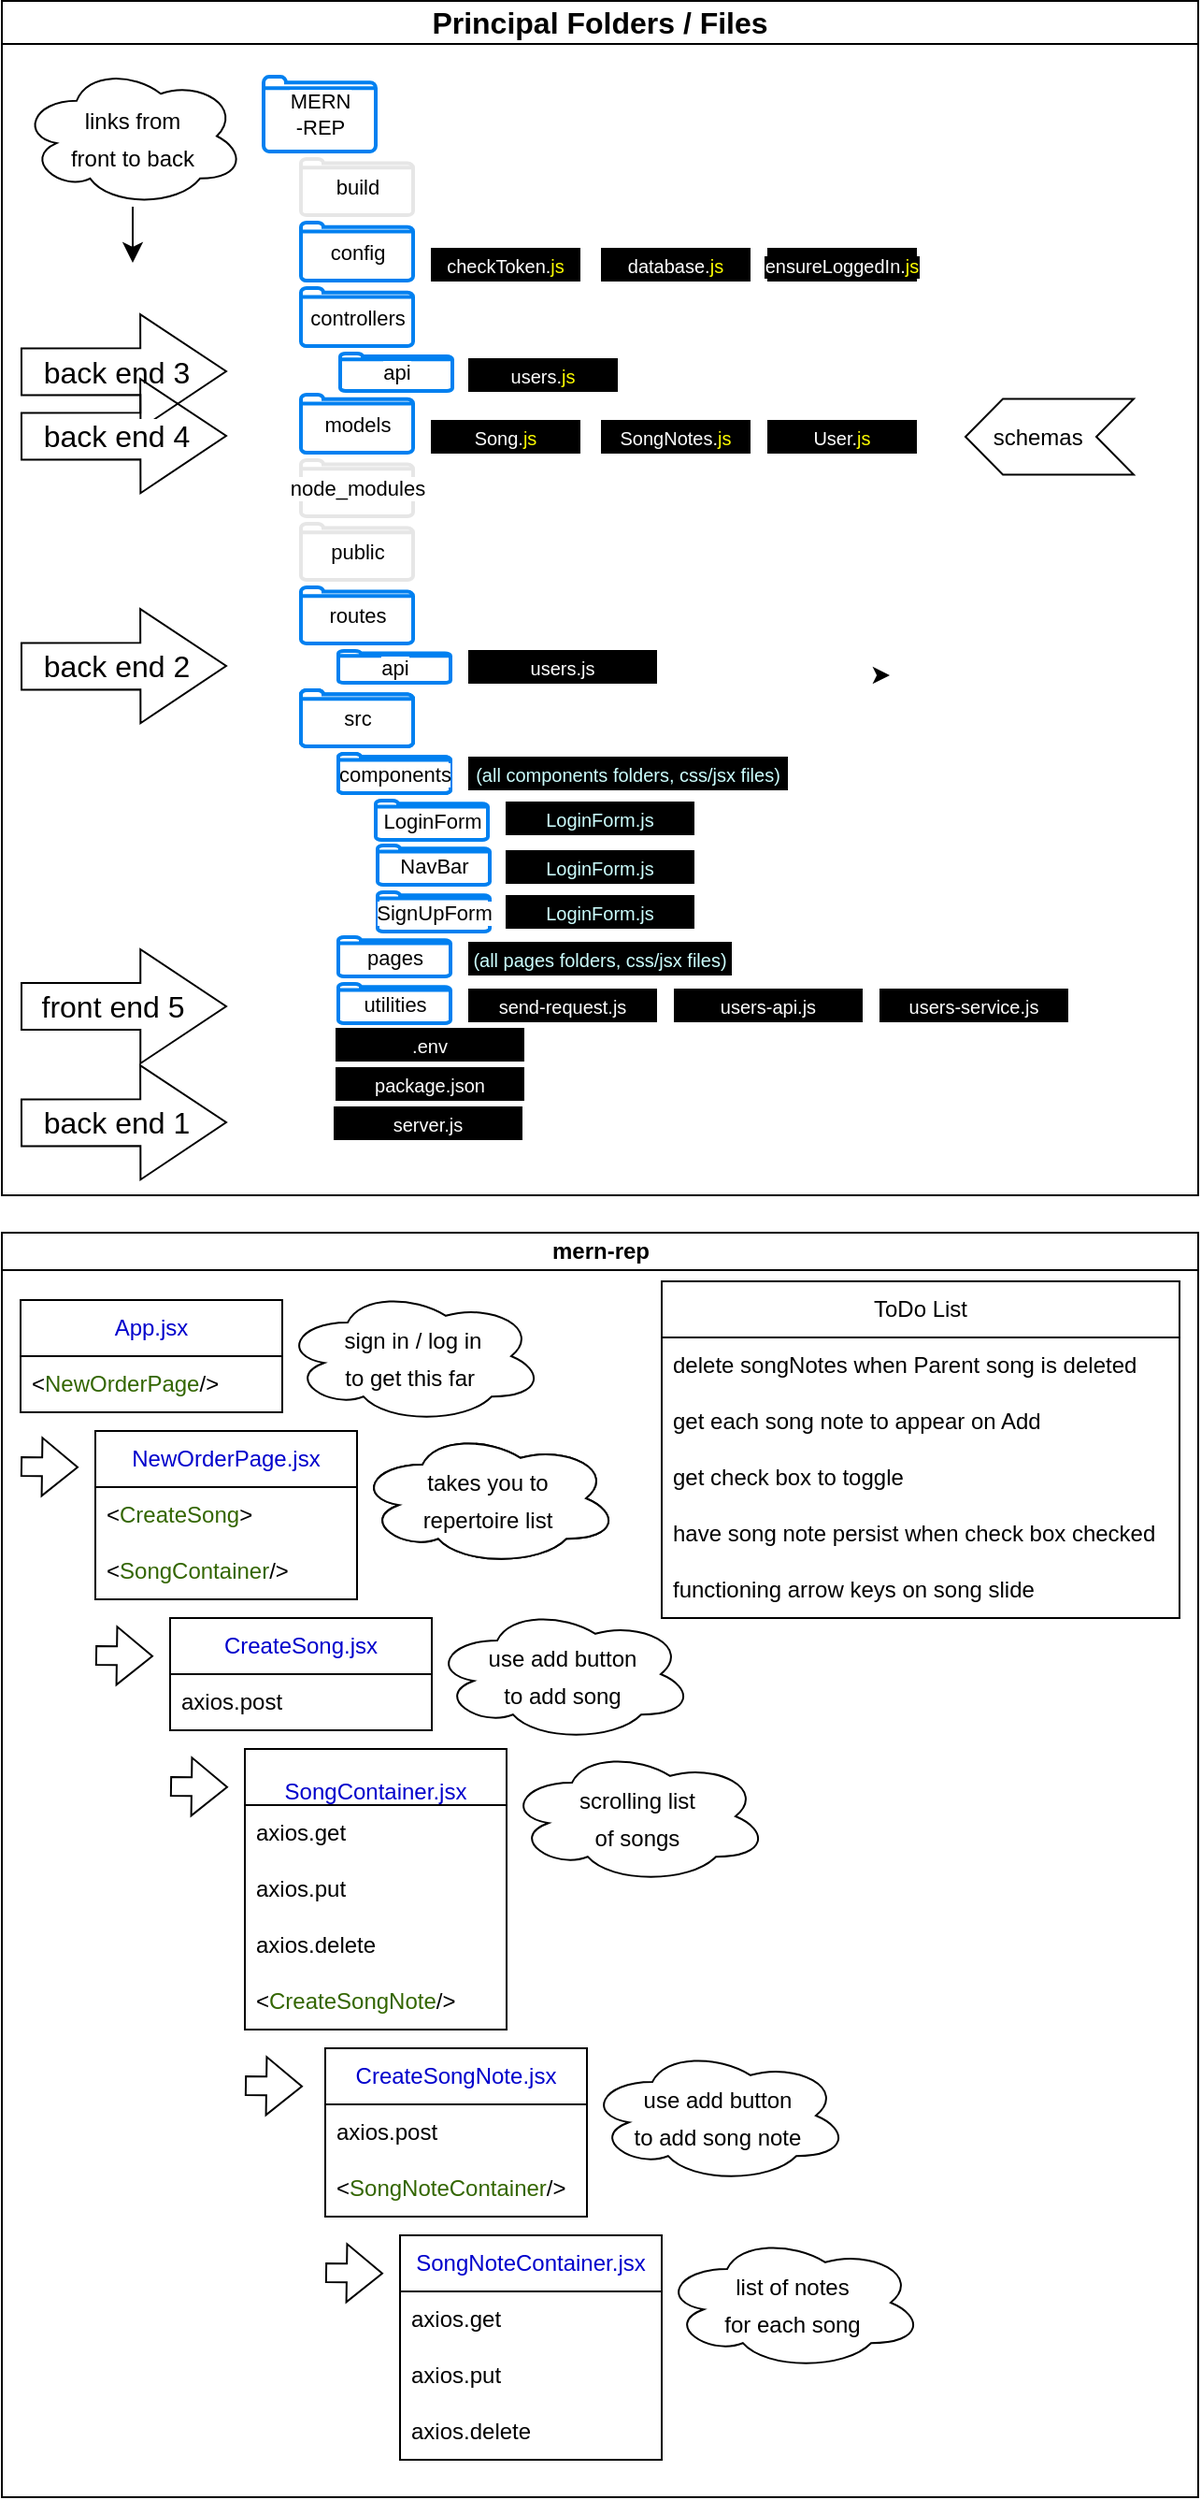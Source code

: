 <mxfile version="21.7.2" type="github">
  <diagram id="prtHgNgQTEPvFCAcTncT" name="Page-1">
    <mxGraphModel dx="1729" dy="1031" grid="1" gridSize="10" guides="1" tooltips="1" connect="1" arrows="1" fold="1" page="1" pageScale="1" pageWidth="827" pageHeight="1169" math="0" shadow="0">
      <root>
        <mxCell id="0" />
        <mxCell id="1" parent="0" />
        <mxCell id="ZUA0W-4StkhMuRzMiBck-1" value="config&lt;br style=&quot;font-size: 11px;&quot;&gt;" style="html=1;verticalLabelPosition=middle;align=center;labelBackgroundColor=#ffffff;verticalAlign=middle;strokeWidth=2;strokeColor=#0080F0;shadow=0;dashed=0;shape=mxgraph.ios7.icons.folder;labelPosition=center;fontSize=11;" parent="1" vertex="1">
          <mxGeometry x="-640" y="130" width="60" height="31" as="geometry" />
        </mxCell>
        <mxCell id="ZUA0W-4StkhMuRzMiBck-7" value="build" style="html=1;verticalLabelPosition=middle;align=center;labelBackgroundColor=#ffffff;verticalAlign=middle;strokeWidth=2;strokeColor=#E6E6E6;shadow=0;dashed=0;shape=mxgraph.ios7.icons.folder;labelPosition=center;labelBorderColor=none;fontSize=11;" parent="1" vertex="1">
          <mxGeometry x="-640" y="96" width="60" height="30" as="geometry" />
        </mxCell>
        <mxCell id="ZUA0W-4StkhMuRzMiBck-10" value="public" style="html=1;verticalLabelPosition=middle;align=center;labelBackgroundColor=#ffffff;verticalAlign=middle;strokeWidth=2;strokeColor=#E6E6E6;shadow=0;dashed=0;shape=mxgraph.ios7.icons.folder;labelPosition=center;fontSize=11;" parent="1" vertex="1">
          <mxGeometry x="-640" y="291" width="60" height="30" as="geometry" />
        </mxCell>
        <mxCell id="ZUA0W-4StkhMuRzMiBck-11" value="models" style="html=1;verticalLabelPosition=middle;align=center;labelBackgroundColor=#ffffff;verticalAlign=middle;strokeWidth=2;strokeColor=#0080F0;shadow=0;dashed=0;shape=mxgraph.ios7.icons.folder;labelPosition=center;fontSize=11;" parent="1" vertex="1">
          <mxGeometry x="-640" y="222" width="60" height="31" as="geometry" />
        </mxCell>
        <mxCell id="ZUA0W-4StkhMuRzMiBck-13" value="MERN&lt;br&gt;-REP" style="html=1;verticalLabelPosition=middle;align=center;labelBackgroundColor=#ffffff;verticalAlign=middle;strokeWidth=2;strokeColor=#0080F0;shadow=0;dashed=0;shape=mxgraph.ios7.icons.folder;labelPosition=center;fontSize=11;" parent="1" vertex="1">
          <mxGeometry x="-660" y="52" width="60" height="40" as="geometry" />
        </mxCell>
        <mxCell id="ZUA0W-4StkhMuRzMiBck-6" value="node_modules" style="html=1;verticalLabelPosition=middle;align=center;labelBackgroundColor=#ffffff;verticalAlign=middle;strokeWidth=2;strokeColor=#E6E6E6;shadow=0;dashed=0;shape=mxgraph.ios7.icons.folder;labelPosition=center;fontSize=11;" parent="1" vertex="1">
          <mxGeometry x="-640" y="257" width="60" height="30" as="geometry" />
        </mxCell>
        <mxCell id="ZUA0W-4StkhMuRzMiBck-8" value="routes" style="html=1;verticalLabelPosition=middle;align=center;labelBackgroundColor=#ffffff;verticalAlign=middle;strokeWidth=2;strokeColor=#0080F0;shadow=0;dashed=0;shape=mxgraph.ios7.icons.folder;labelPosition=center;fontSize=11;" parent="1" vertex="1">
          <mxGeometry x="-640" y="325" width="60" height="30" as="geometry" />
        </mxCell>
        <mxCell id="ZUA0W-4StkhMuRzMiBck-16" value="src" style="html=1;verticalLabelPosition=middle;align=center;labelBackgroundColor=#ffffff;verticalAlign=middle;strokeWidth=2;strokeColor=#0080F0;shadow=0;dashed=0;shape=mxgraph.ios7.icons.folder;labelPosition=center;fontSize=11;" parent="1" vertex="1">
          <mxGeometry x="-640" y="380" width="60" height="30" as="geometry" />
        </mxCell>
        <mxCell id="ZUA0W-4StkhMuRzMiBck-17" value="controllers" style="html=1;verticalLabelPosition=middle;align=center;labelBackgroundColor=#ffffff;verticalAlign=middle;strokeWidth=2;strokeColor=#0080F0;shadow=0;dashed=0;shape=mxgraph.ios7.icons.folder;labelPosition=center;fontSize=11;" parent="1" vertex="1">
          <mxGeometry x="-640" y="165" width="60" height="31" as="geometry" />
        </mxCell>
        <mxCell id="ZUA0W-4StkhMuRzMiBck-18" value="api" style="html=1;verticalLabelPosition=middle;align=center;labelBackgroundColor=#ffffff;verticalAlign=middle;strokeWidth=2;strokeColor=#0080F0;shadow=0;dashed=0;shape=mxgraph.ios7.icons.folder;labelPosition=center;fontSize=11;" parent="1" vertex="1">
          <mxGeometry x="-619" y="200" width="60" height="20" as="geometry" />
        </mxCell>
        <mxCell id="ZUA0W-4StkhMuRzMiBck-19" value="api" style="html=1;verticalLabelPosition=middle;align=center;labelBackgroundColor=#ffffff;verticalAlign=middle;strokeWidth=2;strokeColor=#0080F0;shadow=0;dashed=0;shape=mxgraph.ios7.icons.folder;labelPosition=center;fontSize=11;" parent="1" vertex="1">
          <mxGeometry x="-620" y="359" width="60" height="17" as="geometry" />
        </mxCell>
        <mxCell id="ZUA0W-4StkhMuRzMiBck-20" value="src" style="html=1;verticalLabelPosition=middle;align=center;labelBackgroundColor=#ffffff;verticalAlign=middle;strokeWidth=2;strokeColor=#0080F0;shadow=0;dashed=0;shape=mxgraph.ios7.icons.folder;labelPosition=center;fontSize=11;" parent="1" vertex="1">
          <mxGeometry x="-640" y="380" width="60" height="30" as="geometry" />
        </mxCell>
        <mxCell id="ZUA0W-4StkhMuRzMiBck-21" value="components" style="html=1;verticalLabelPosition=middle;align=center;labelBackgroundColor=#ffffff;verticalAlign=middle;strokeWidth=2;strokeColor=#0080F0;shadow=0;dashed=0;shape=mxgraph.ios7.icons.folder;labelPosition=center;fontSize=11;" parent="1" vertex="1">
          <mxGeometry x="-620" y="414" width="60" height="21" as="geometry" />
        </mxCell>
        <mxCell id="ZUA0W-4StkhMuRzMiBck-30" value="checkToken.&lt;font color=&quot;#ffff00&quot;&gt;js&lt;/font&gt;" style="rounded=0;whiteSpace=wrap;html=1;fontSize=10;fontColor=#FFFFFF;labelBackgroundColor=#000000;fillColor=#000000;" parent="1" vertex="1">
          <mxGeometry x="-570" y="144" width="79" height="17" as="geometry" />
        </mxCell>
        <mxCell id="ZUA0W-4StkhMuRzMiBck-33" value="checkToken.&lt;font color=&quot;#ffff00&quot;&gt;js&lt;/font&gt;" style="rounded=0;whiteSpace=wrap;html=1;fontSize=10;fontColor=#FFFFFF;labelBackgroundColor=#000000;fillColor=#000000;" parent="1" vertex="1">
          <mxGeometry x="-570" y="144" width="79" height="17" as="geometry" />
        </mxCell>
        <mxCell id="ZUA0W-4StkhMuRzMiBck-34" value="Song.&lt;font color=&quot;#ffff00&quot;&gt;js&lt;/font&gt;" style="rounded=0;whiteSpace=wrap;html=1;fontSize=10;fontColor=#FFFFFF;labelBackgroundColor=#000000;fillColor=#000000;" parent="1" vertex="1">
          <mxGeometry x="-570" y="236" width="79" height="17" as="geometry" />
        </mxCell>
        <mxCell id="ZUA0W-4StkhMuRzMiBck-35" value="ensureLoggedIn.&lt;font color=&quot;#ffff00&quot;&gt;js&lt;/font&gt;" style="rounded=0;whiteSpace=wrap;html=1;fontSize=10;fontColor=#FFFFFF;labelBackgroundColor=#000000;fillColor=#000000;" parent="1" vertex="1">
          <mxGeometry x="-390" y="144" width="79" height="17" as="geometry" />
        </mxCell>
        <mxCell id="ZUA0W-4StkhMuRzMiBck-36" value="database.&lt;font color=&quot;#ffff00&quot;&gt;js&lt;/font&gt;" style="rounded=0;whiteSpace=wrap;html=1;fontSize=10;fontColor=#FFFFFF;labelBackgroundColor=#000000;fillColor=#000000;" parent="1" vertex="1">
          <mxGeometry x="-479" y="144" width="79" height="17" as="geometry" />
        </mxCell>
        <mxCell id="ZUA0W-4StkhMuRzMiBck-38" value="SongNotes.&lt;font color=&quot;#ffff00&quot;&gt;js&lt;/font&gt;" style="rounded=0;whiteSpace=wrap;html=1;fontSize=10;fontColor=#FFFFFF;labelBackgroundColor=#000000;fillColor=#000000;" parent="1" vertex="1">
          <mxGeometry x="-479" y="236" width="79" height="17" as="geometry" />
        </mxCell>
        <mxCell id="ZUA0W-4StkhMuRzMiBck-39" value="schemas&amp;nbsp; &amp;nbsp;&amp;nbsp;" style="shape=step;perimeter=stepPerimeter;whiteSpace=wrap;html=1;fixedSize=1;direction=west;" parent="1" vertex="1">
          <mxGeometry x="-284.5" y="224.25" width="90" height="40.5" as="geometry" />
        </mxCell>
        <mxCell id="ZUA0W-4StkhMuRzMiBck-40" value="users.&lt;font color=&quot;#ffff00&quot;&gt;js&lt;/font&gt;" style="rounded=0;whiteSpace=wrap;html=1;fontSize=10;fontColor=#FFFFFF;labelBackgroundColor=#000000;fillColor=#000000;" parent="1" vertex="1">
          <mxGeometry x="-550" y="203" width="79" height="17" as="geometry" />
        </mxCell>
        <mxCell id="bgRoYJ5HiotTTFX9SD88-1" value="src" style="html=1;verticalLabelPosition=middle;align=center;labelBackgroundColor=#ffffff;verticalAlign=middle;strokeWidth=2;strokeColor=#0080F0;shadow=0;dashed=0;shape=mxgraph.ios7.icons.folder;labelPosition=center;fontSize=11;" parent="1" vertex="1">
          <mxGeometry x="-640" y="380" width="60" height="30" as="geometry" />
        </mxCell>
        <mxCell id="bgRoYJ5HiotTTFX9SD88-5" value="User.&lt;font color=&quot;#ffff00&quot;&gt;js&lt;/font&gt;" style="rounded=0;whiteSpace=wrap;html=1;fontSize=10;fontColor=#FFFFFF;labelBackgroundColor=#000000;fillColor=#000000;" parent="1" vertex="1">
          <mxGeometry x="-390" y="236" width="79" height="17" as="geometry" />
        </mxCell>
        <mxCell id="bgRoYJ5HiotTTFX9SD88-13" style="edgeStyle=orthogonalEdgeStyle;rounded=0;orthogonalLoop=1;jettySize=auto;html=1;exitX=1;exitY=1;exitDx=0;exitDy=0;" parent="1" edge="1">
          <mxGeometry relative="1" as="geometry">
            <mxPoint x="-331.0" y="372" as="sourcePoint" />
            <mxPoint x="-325.0" y="372" as="targetPoint" />
          </mxGeometry>
        </mxCell>
        <mxCell id="bgRoYJ5HiotTTFX9SD88-26" value="(all components folders, css/jsx files)" style="rounded=0;whiteSpace=wrap;html=1;fontSize=10;fontColor=#CCFFFF;labelBackgroundColor=#000000;fillColor=#000000;" parent="1" vertex="1">
          <mxGeometry x="-550" y="416" width="170" height="17" as="geometry" />
        </mxCell>
        <mxCell id="DboayZRuPOaU90iK0Edl-110" value="components" style="html=1;verticalLabelPosition=middle;align=center;labelBackgroundColor=#ffffff;verticalAlign=middle;strokeWidth=2;strokeColor=#0080F0;shadow=0;dashed=0;shape=mxgraph.ios7.icons.folder;labelPosition=center;fontSize=11;" parent="1" vertex="1">
          <mxGeometry x="-620" y="414" width="60" height="21" as="geometry" />
        </mxCell>
        <mxCell id="DboayZRuPOaU90iK0Edl-111" value="LoginForm" style="html=1;verticalLabelPosition=middle;align=center;labelBackgroundColor=#ffffff;verticalAlign=middle;strokeWidth=2;strokeColor=#0080F0;shadow=0;dashed=0;shape=mxgraph.ios7.icons.folder;labelPosition=center;fontSize=11;" parent="1" vertex="1">
          <mxGeometry x="-600" y="439" width="60" height="21" as="geometry" />
        </mxCell>
        <mxCell id="m-XJX8wN_ZkhcIlFgh_v-6" value="&lt;font color=&quot;#ffffff&quot;&gt;users.js&lt;/font&gt;" style="rounded=0;whiteSpace=wrap;html=1;fontSize=10;fontColor=#CCFFFF;labelBackgroundColor=#000000;fillColor=#000000;" vertex="1" parent="1">
          <mxGeometry x="-550" y="359" width="100" height="17" as="geometry" />
        </mxCell>
        <mxCell id="m-XJX8wN_ZkhcIlFgh_v-56" value="mern-rep" style="swimlane;html=1;startSize=20;horizontal=1;containerType=tree;glass=0;" vertex="1" parent="1">
          <mxGeometry x="-800" y="670" width="640" height="676" as="geometry" />
        </mxCell>
        <mxCell id="m-XJX8wN_ZkhcIlFgh_v-57" value="&lt;font color=&quot;#0000cc&quot;&gt;CreateSongNote.jsx&lt;/font&gt;" style="swimlane;fontStyle=0;childLayout=stackLayout;horizontal=1;startSize=30;horizontalStack=0;resizeParent=1;resizeParentMax=0;resizeLast=0;collapsible=1;marginBottom=0;whiteSpace=wrap;html=1;" vertex="1" parent="m-XJX8wN_ZkhcIlFgh_v-56">
          <mxGeometry x="173" y="436" width="140" height="90" as="geometry" />
        </mxCell>
        <mxCell id="m-XJX8wN_ZkhcIlFgh_v-58" value="axios.post&amp;nbsp;" style="text;strokeColor=none;fillColor=none;align=left;verticalAlign=middle;spacingLeft=4;spacingRight=4;overflow=hidden;points=[[0,0.5],[1,0.5]];portConstraint=eastwest;rotatable=0;whiteSpace=wrap;html=1;" vertex="1" parent="m-XJX8wN_ZkhcIlFgh_v-57">
          <mxGeometry y="30" width="140" height="30" as="geometry" />
        </mxCell>
        <mxCell id="m-XJX8wN_ZkhcIlFgh_v-59" value="&amp;lt;&lt;font style=&quot;border-color: var(--border-color);&quot; color=&quot;#336600&quot;&gt;SongNoteContainer&lt;/font&gt;/&amp;gt;" style="text;strokeColor=none;fillColor=none;align=left;verticalAlign=middle;spacingLeft=4;spacingRight=4;overflow=hidden;points=[[0,0.5],[1,0.5]];portConstraint=eastwest;rotatable=0;whiteSpace=wrap;html=1;" vertex="1" parent="m-XJX8wN_ZkhcIlFgh_v-57">
          <mxGeometry y="60" width="140" height="30" as="geometry" />
        </mxCell>
        <mxCell id="m-XJX8wN_ZkhcIlFgh_v-67" value="&lt;font color=&quot;#0000cc&quot;&gt;NewOrderPage.jsx&lt;/font&gt;" style="swimlane;fontStyle=0;childLayout=stackLayout;horizontal=1;startSize=30;horizontalStack=0;resizeParent=1;resizeParentMax=0;resizeLast=0;collapsible=1;marginBottom=0;whiteSpace=wrap;html=1;" vertex="1" parent="m-XJX8wN_ZkhcIlFgh_v-56">
          <mxGeometry x="50" y="106" width="140" height="90" as="geometry" />
        </mxCell>
        <mxCell id="m-XJX8wN_ZkhcIlFgh_v-68" value="&amp;lt;&lt;font style=&quot;border-color: var(--border-color);&quot; color=&quot;#336600&quot;&gt;CreateSong&lt;/font&gt;&amp;gt;" style="text;strokeColor=none;fillColor=none;align=left;verticalAlign=middle;spacingLeft=4;spacingRight=4;overflow=hidden;points=[[0,0.5],[1,0.5]];portConstraint=eastwest;rotatable=0;whiteSpace=wrap;html=1;" vertex="1" parent="m-XJX8wN_ZkhcIlFgh_v-67">
          <mxGeometry y="30" width="140" height="30" as="geometry" />
        </mxCell>
        <mxCell id="m-XJX8wN_ZkhcIlFgh_v-69" value="&amp;lt;&lt;font style=&quot;border-color: var(--border-color);&quot; color=&quot;#336600&quot;&gt;SongContainer&lt;/font&gt;/&amp;gt;" style="text;strokeColor=none;fillColor=none;align=left;verticalAlign=middle;spacingLeft=4;spacingRight=4;overflow=hidden;points=[[0,0.5],[1,0.5]];portConstraint=eastwest;rotatable=0;whiteSpace=wrap;html=1;" vertex="1" parent="m-XJX8wN_ZkhcIlFgh_v-67">
          <mxGeometry y="60" width="140" height="30" as="geometry" />
        </mxCell>
        <mxCell id="m-XJX8wN_ZkhcIlFgh_v-71" value="&lt;font color=&quot;#0000cc&quot;&gt;App.jsx&lt;/font&gt;" style="swimlane;fontStyle=0;childLayout=stackLayout;horizontal=1;startSize=30;horizontalStack=0;resizeParent=1;resizeParentMax=0;resizeLast=0;collapsible=1;marginBottom=0;whiteSpace=wrap;html=1;" vertex="1" parent="m-XJX8wN_ZkhcIlFgh_v-56">
          <mxGeometry x="10" y="36" width="140" height="60" as="geometry" />
        </mxCell>
        <mxCell id="m-XJX8wN_ZkhcIlFgh_v-72" value="&amp;lt;&lt;font style=&quot;border-color: var(--border-color);&quot; color=&quot;#336600&quot;&gt;NewOrderPage&lt;/font&gt;/&amp;gt;" style="text;strokeColor=none;fillColor=none;align=left;verticalAlign=middle;spacingLeft=4;spacingRight=4;overflow=hidden;points=[[0,0.5],[1,0.5]];portConstraint=eastwest;rotatable=0;whiteSpace=wrap;html=1;" vertex="1" parent="m-XJX8wN_ZkhcIlFgh_v-71">
          <mxGeometry y="30" width="140" height="30" as="geometry" />
        </mxCell>
        <mxCell id="m-XJX8wN_ZkhcIlFgh_v-74" value="" style="shape=flexArrow;endArrow=classic;html=1;rounded=0;" edge="1" parent="m-XJX8wN_ZkhcIlFgh_v-56">
          <mxGeometry width="50" height="50" relative="1" as="geometry">
            <mxPoint x="10" y="125" as="sourcePoint" />
            <mxPoint x="41" y="125.42" as="targetPoint" />
          </mxGeometry>
        </mxCell>
        <mxCell id="m-XJX8wN_ZkhcIlFgh_v-73" value="" style="shape=flexArrow;endArrow=classic;html=1;rounded=0;" edge="1" parent="m-XJX8wN_ZkhcIlFgh_v-56">
          <mxGeometry width="50" height="50" relative="1" as="geometry">
            <mxPoint x="50" y="226" as="sourcePoint" />
            <mxPoint x="81" y="226.42" as="targetPoint" />
          </mxGeometry>
        </mxCell>
        <mxCell id="m-XJX8wN_ZkhcIlFgh_v-65" value="&lt;font color=&quot;#0000cc&quot;&gt;CreateSong.jsx&lt;/font&gt;" style="swimlane;fontStyle=0;childLayout=stackLayout;horizontal=1;startSize=30;horizontalStack=0;resizeParent=1;resizeParentMax=0;resizeLast=0;collapsible=1;marginBottom=0;whiteSpace=wrap;html=1;" vertex="1" parent="m-XJX8wN_ZkhcIlFgh_v-56">
          <mxGeometry x="90" y="206" width="140" height="60" as="geometry" />
        </mxCell>
        <mxCell id="m-XJX8wN_ZkhcIlFgh_v-66" value="axios.post&amp;nbsp;" style="text;strokeColor=none;fillColor=none;align=left;verticalAlign=middle;spacingLeft=4;spacingRight=4;overflow=hidden;points=[[0,0.5],[1,0.5]];portConstraint=eastwest;rotatable=0;whiteSpace=wrap;html=1;" vertex="1" parent="m-XJX8wN_ZkhcIlFgh_v-65">
          <mxGeometry y="30" width="140" height="30" as="geometry" />
        </mxCell>
        <mxCell id="m-XJX8wN_ZkhcIlFgh_v-60" value="&lt;font color=&quot;#0000cc&quot;&gt;&lt;br&gt;SongContainer.jsx&lt;/font&gt;" style="swimlane;fontStyle=0;childLayout=stackLayout;horizontal=1;startSize=30;horizontalStack=0;resizeParent=1;resizeParentMax=0;resizeLast=0;collapsible=1;marginBottom=0;whiteSpace=wrap;html=1;" vertex="1" parent="m-XJX8wN_ZkhcIlFgh_v-56">
          <mxGeometry x="130" y="276" width="140" height="150" as="geometry" />
        </mxCell>
        <mxCell id="m-XJX8wN_ZkhcIlFgh_v-61" value="axios.get" style="text;strokeColor=none;fillColor=none;align=left;verticalAlign=middle;spacingLeft=4;spacingRight=4;overflow=hidden;points=[[0,0.5],[1,0.5]];portConstraint=eastwest;rotatable=0;whiteSpace=wrap;html=1;" vertex="1" parent="m-XJX8wN_ZkhcIlFgh_v-60">
          <mxGeometry y="30" width="140" height="30" as="geometry" />
        </mxCell>
        <mxCell id="m-XJX8wN_ZkhcIlFgh_v-62" value="axios.put" style="text;strokeColor=none;fillColor=none;align=left;verticalAlign=middle;spacingLeft=4;spacingRight=4;overflow=hidden;points=[[0,0.5],[1,0.5]];portConstraint=eastwest;rotatable=0;whiteSpace=wrap;html=1;" vertex="1" parent="m-XJX8wN_ZkhcIlFgh_v-60">
          <mxGeometry y="60" width="140" height="30" as="geometry" />
        </mxCell>
        <mxCell id="m-XJX8wN_ZkhcIlFgh_v-63" value="axios.delete" style="text;strokeColor=none;fillColor=none;align=left;verticalAlign=middle;spacingLeft=4;spacingRight=4;overflow=hidden;points=[[0,0.5],[1,0.5]];portConstraint=eastwest;rotatable=0;whiteSpace=wrap;html=1;" vertex="1" parent="m-XJX8wN_ZkhcIlFgh_v-60">
          <mxGeometry y="90" width="140" height="30" as="geometry" />
        </mxCell>
        <mxCell id="m-XJX8wN_ZkhcIlFgh_v-64" value="&amp;lt;&lt;font color=&quot;#336600&quot;&gt;CreateSongNote&lt;/font&gt;/&amp;gt;" style="text;strokeColor=none;fillColor=none;align=left;verticalAlign=middle;spacingLeft=4;spacingRight=4;overflow=hidden;points=[[0,0.5],[1,0.5]];portConstraint=eastwest;rotatable=0;whiteSpace=wrap;html=1;" vertex="1" parent="m-XJX8wN_ZkhcIlFgh_v-60">
          <mxGeometry y="120" width="140" height="30" as="geometry" />
        </mxCell>
        <mxCell id="m-XJX8wN_ZkhcIlFgh_v-77" value="" style="shape=flexArrow;endArrow=classic;html=1;rounded=0;" edge="1" parent="m-XJX8wN_ZkhcIlFgh_v-56">
          <mxGeometry width="50" height="50" relative="1" as="geometry">
            <mxPoint x="90" y="296" as="sourcePoint" />
            <mxPoint x="121" y="296.42" as="targetPoint" />
          </mxGeometry>
        </mxCell>
        <mxCell id="m-XJX8wN_ZkhcIlFgh_v-76" value="" style="shape=flexArrow;endArrow=classic;html=1;rounded=0;" edge="1" parent="m-XJX8wN_ZkhcIlFgh_v-56">
          <mxGeometry width="50" height="50" relative="1" as="geometry">
            <mxPoint x="130" y="456" as="sourcePoint" />
            <mxPoint x="161" y="456.42" as="targetPoint" />
          </mxGeometry>
        </mxCell>
        <mxCell id="m-XJX8wN_ZkhcIlFgh_v-82" value="&lt;font color=&quot;#0000cc&quot;&gt;SongNoteContainer.jsx&lt;/font&gt;" style="swimlane;fontStyle=0;childLayout=stackLayout;horizontal=1;startSize=30;horizontalStack=0;resizeParent=1;resizeParentMax=0;resizeLast=0;collapsible=1;marginBottom=0;whiteSpace=wrap;html=1;" vertex="1" parent="m-XJX8wN_ZkhcIlFgh_v-56">
          <mxGeometry x="213" y="536" width="140" height="120" as="geometry" />
        </mxCell>
        <mxCell id="m-XJX8wN_ZkhcIlFgh_v-83" value="axios.get" style="text;strokeColor=none;fillColor=none;align=left;verticalAlign=middle;spacingLeft=4;spacingRight=4;overflow=hidden;points=[[0,0.5],[1,0.5]];portConstraint=eastwest;rotatable=0;whiteSpace=wrap;html=1;" vertex="1" parent="m-XJX8wN_ZkhcIlFgh_v-82">
          <mxGeometry y="30" width="140" height="30" as="geometry" />
        </mxCell>
        <mxCell id="m-XJX8wN_ZkhcIlFgh_v-84" value="axios.put" style="text;strokeColor=none;fillColor=none;align=left;verticalAlign=middle;spacingLeft=4;spacingRight=4;overflow=hidden;points=[[0,0.5],[1,0.5]];portConstraint=eastwest;rotatable=0;whiteSpace=wrap;html=1;" vertex="1" parent="m-XJX8wN_ZkhcIlFgh_v-82">
          <mxGeometry y="60" width="140" height="30" as="geometry" />
        </mxCell>
        <mxCell id="m-XJX8wN_ZkhcIlFgh_v-85" value="axios.delete" style="text;strokeColor=none;fillColor=none;align=left;verticalAlign=middle;spacingLeft=4;spacingRight=4;overflow=hidden;points=[[0,0.5],[1,0.5]];portConstraint=eastwest;rotatable=0;whiteSpace=wrap;html=1;" vertex="1" parent="m-XJX8wN_ZkhcIlFgh_v-82">
          <mxGeometry y="90" width="140" height="30" as="geometry" />
        </mxCell>
        <mxCell id="m-XJX8wN_ZkhcIlFgh_v-75" value="" style="shape=flexArrow;endArrow=classic;html=1;rounded=0;" edge="1" parent="m-XJX8wN_ZkhcIlFgh_v-56">
          <mxGeometry width="50" height="50" relative="1" as="geometry">
            <mxPoint x="173" y="556" as="sourcePoint" />
            <mxPoint x="204" y="556.42" as="targetPoint" />
          </mxGeometry>
        </mxCell>
        <mxCell id="m-XJX8wN_ZkhcIlFgh_v-99" value="&lt;font style=&quot;font-size: 12px;&quot;&gt;use add button &lt;br&gt;to add song&lt;/font&gt;" style="ellipse;shape=cloud;whiteSpace=wrap;html=1;fontSize=16;" vertex="1" parent="m-XJX8wN_ZkhcIlFgh_v-56">
          <mxGeometry x="230" y="200" width="140" height="72" as="geometry" />
        </mxCell>
        <mxCell id="m-XJX8wN_ZkhcIlFgh_v-103" value="&lt;span style=&quot;font-size: 12px;&quot;&gt;list of notes &lt;br&gt;for each song&lt;/span&gt;" style="ellipse;shape=cloud;whiteSpace=wrap;html=1;fontSize=16;" vertex="1" parent="m-XJX8wN_ZkhcIlFgh_v-56">
          <mxGeometry x="353" y="536" width="140" height="72" as="geometry" />
        </mxCell>
        <mxCell id="m-XJX8wN_ZkhcIlFgh_v-102" value="&lt;font style=&quot;font-size: 12px;&quot;&gt;use add button &lt;br&gt;to add song note&lt;/font&gt;" style="ellipse;shape=cloud;whiteSpace=wrap;html=1;fontSize=16;" vertex="1" parent="m-XJX8wN_ZkhcIlFgh_v-56">
          <mxGeometry x="313" y="436" width="140" height="72" as="geometry" />
        </mxCell>
        <mxCell id="m-XJX8wN_ZkhcIlFgh_v-101" value="&lt;span style=&quot;font-size: 12px;&quot;&gt;scrolling list &lt;br&gt;of songs&lt;/span&gt;" style="ellipse;shape=cloud;whiteSpace=wrap;html=1;fontSize=16;" vertex="1" parent="m-XJX8wN_ZkhcIlFgh_v-56">
          <mxGeometry x="270" y="276" width="140" height="72" as="geometry" />
        </mxCell>
        <mxCell id="m-XJX8wN_ZkhcIlFgh_v-100" value="&lt;span style=&quot;font-size: 12px;&quot;&gt;takes you to &lt;br&gt;repertoire list&lt;/span&gt;" style="ellipse;shape=cloud;whiteSpace=wrap;html=1;fontSize=16;" vertex="1" parent="m-XJX8wN_ZkhcIlFgh_v-56">
          <mxGeometry x="190" y="106" width="140" height="72" as="geometry" />
        </mxCell>
        <mxCell id="m-XJX8wN_ZkhcIlFgh_v-78" value="ToDo List" style="swimlane;fontStyle=0;childLayout=stackLayout;horizontal=1;startSize=30;horizontalStack=0;resizeParent=1;resizeParentMax=0;resizeLast=0;collapsible=1;marginBottom=0;whiteSpace=wrap;html=1;" vertex="1" parent="m-XJX8wN_ZkhcIlFgh_v-56">
          <mxGeometry x="353" y="26" width="277" height="180" as="geometry" />
        </mxCell>
        <mxCell id="m-XJX8wN_ZkhcIlFgh_v-79" value="delete songNotes when Parent song is deleted" style="text;strokeColor=none;fillColor=none;align=left;verticalAlign=middle;spacingLeft=4;spacingRight=4;overflow=hidden;points=[[0,0.5],[1,0.5]];portConstraint=eastwest;rotatable=0;whiteSpace=wrap;html=1;" vertex="1" parent="m-XJX8wN_ZkhcIlFgh_v-78">
          <mxGeometry y="30" width="277" height="30" as="geometry" />
        </mxCell>
        <mxCell id="m-XJX8wN_ZkhcIlFgh_v-81" value="get each song note to appear on Add" style="text;strokeColor=none;fillColor=none;align=left;verticalAlign=middle;spacingLeft=4;spacingRight=4;overflow=hidden;points=[[0,0.5],[1,0.5]];portConstraint=eastwest;rotatable=0;whiteSpace=wrap;html=1;" vertex="1" parent="m-XJX8wN_ZkhcIlFgh_v-78">
          <mxGeometry y="60" width="277" height="30" as="geometry" />
        </mxCell>
        <mxCell id="m-XJX8wN_ZkhcIlFgh_v-86" value="get check box to toggle&amp;nbsp;" style="text;strokeColor=none;fillColor=none;align=left;verticalAlign=middle;spacingLeft=4;spacingRight=4;overflow=hidden;points=[[0,0.5],[1,0.5]];portConstraint=eastwest;rotatable=0;whiteSpace=wrap;html=1;" vertex="1" parent="m-XJX8wN_ZkhcIlFgh_v-78">
          <mxGeometry y="90" width="277" height="30" as="geometry" />
        </mxCell>
        <mxCell id="m-XJX8wN_ZkhcIlFgh_v-87" value="have song note persist when check box checked&amp;nbsp;" style="text;strokeColor=none;fillColor=none;align=left;verticalAlign=middle;spacingLeft=4;spacingRight=4;overflow=hidden;points=[[0,0.5],[1,0.5]];portConstraint=eastwest;rotatable=0;whiteSpace=wrap;html=1;" vertex="1" parent="m-XJX8wN_ZkhcIlFgh_v-78">
          <mxGeometry y="120" width="277" height="30" as="geometry" />
        </mxCell>
        <mxCell id="m-XJX8wN_ZkhcIlFgh_v-88" value="functioning arrow keys on song slide&amp;nbsp;" style="text;strokeColor=none;fillColor=none;align=left;verticalAlign=middle;spacingLeft=4;spacingRight=4;overflow=hidden;points=[[0,0.5],[1,0.5]];portConstraint=eastwest;rotatable=0;whiteSpace=wrap;html=1;" vertex="1" parent="m-XJX8wN_ZkhcIlFgh_v-78">
          <mxGeometry y="150" width="277" height="30" as="geometry" />
        </mxCell>
        <mxCell id="m-XJX8wN_ZkhcIlFgh_v-117" value="&lt;span style=&quot;font-size: 12px;&quot;&gt;sign in / log in&lt;br&gt;to get this far&amp;nbsp;&lt;/span&gt;" style="ellipse;shape=cloud;whiteSpace=wrap;html=1;fontSize=16;" vertex="1" parent="m-XJX8wN_ZkhcIlFgh_v-56">
          <mxGeometry x="150" y="30" width="140" height="72" as="geometry" />
        </mxCell>
        <mxCell id="m-XJX8wN_ZkhcIlFgh_v-92" value="" style="shape=flexArrow;endArrow=classic;html=1;rounded=0;fontSize=12;startSize=8;endSize=14.96;curved=1;endWidth=35;width=25;" edge="1" parent="1">
          <mxGeometry width="50" height="50" relative="1" as="geometry">
            <mxPoint x="-790" y="209.75" as="sourcePoint" />
            <mxPoint x="-679.5" y="209.5" as="targetPoint" />
            <Array as="points" />
          </mxGeometry>
        </mxCell>
        <mxCell id="m-XJX8wN_ZkhcIlFgh_v-93" value="back end 3" style="edgeLabel;html=1;align=center;verticalAlign=middle;resizable=0;points=[];fontSize=16;" vertex="1" connectable="0" parent="m-XJX8wN_ZkhcIlFgh_v-92">
          <mxGeometry x="0.261" y="3" relative="1" as="geometry">
            <mxPoint x="-19" y="3" as="offset" />
          </mxGeometry>
        </mxCell>
        <mxCell id="m-XJX8wN_ZkhcIlFgh_v-94" value="" style="shape=flexArrow;endArrow=classic;html=1;rounded=0;fontSize=12;startSize=8;endSize=14.96;curved=1;endWidth=35;width=25;" edge="1" parent="1">
          <mxGeometry width="50" height="50" relative="1" as="geometry">
            <mxPoint x="-790" y="367.25" as="sourcePoint" />
            <mxPoint x="-679.5" y="367" as="targetPoint" />
            <Array as="points" />
          </mxGeometry>
        </mxCell>
        <mxCell id="m-XJX8wN_ZkhcIlFgh_v-95" value="back end 2" style="edgeLabel;html=1;align=center;verticalAlign=middle;resizable=0;points=[];fontSize=16;" vertex="1" connectable="0" parent="m-XJX8wN_ZkhcIlFgh_v-94">
          <mxGeometry x="0.261" y="3" relative="1" as="geometry">
            <mxPoint x="-19" y="3" as="offset" />
          </mxGeometry>
        </mxCell>
        <mxCell id="m-XJX8wN_ZkhcIlFgh_v-97" value="" style="shape=flexArrow;endArrow=classic;html=1;rounded=0;fontSize=12;startSize=8;endSize=14.96;curved=1;endWidth=35;width=25;" edge="1" parent="1">
          <mxGeometry width="50" height="50" relative="1" as="geometry">
            <mxPoint x="-790" y="244.25" as="sourcePoint" />
            <mxPoint x="-679.5" y="244" as="targetPoint" />
            <Array as="points" />
          </mxGeometry>
        </mxCell>
        <mxCell id="m-XJX8wN_ZkhcIlFgh_v-98" value="back end 4" style="edgeLabel;html=1;align=center;verticalAlign=middle;resizable=0;points=[];fontSize=16;" vertex="1" connectable="0" parent="m-XJX8wN_ZkhcIlFgh_v-97">
          <mxGeometry x="0.261" y="3" relative="1" as="geometry">
            <mxPoint x="-19" y="3" as="offset" />
          </mxGeometry>
        </mxCell>
        <mxCell id="m-XJX8wN_ZkhcIlFgh_v-108" value="Principal Folders / Files" style="swimlane;whiteSpace=wrap;html=1;fontSize=16;" vertex="1" parent="1">
          <mxGeometry x="-800" y="11.5" width="640" height="638.5" as="geometry" />
        </mxCell>
        <mxCell id="m-XJX8wN_ZkhcIlFgh_v-111" value="" style="edgeStyle=none;curved=1;rounded=0;orthogonalLoop=1;jettySize=auto;html=1;fontSize=12;startSize=8;endSize=8;" edge="1" parent="m-XJX8wN_ZkhcIlFgh_v-108" source="m-XJX8wN_ZkhcIlFgh_v-109">
          <mxGeometry relative="1" as="geometry">
            <mxPoint x="70" y="140" as="targetPoint" />
          </mxGeometry>
        </mxCell>
        <mxCell id="m-XJX8wN_ZkhcIlFgh_v-109" value="&lt;font style=&quot;font-size: 12px;&quot;&gt;links from&lt;br&gt;front to back&lt;/font&gt;" style="ellipse;shape=cloud;whiteSpace=wrap;html=1;fontSize=16;" vertex="1" parent="m-XJX8wN_ZkhcIlFgh_v-108">
          <mxGeometry x="10" y="34.5" width="120" height="75.5" as="geometry" />
        </mxCell>
        <mxCell id="bgRoYJ5HiotTTFX9SD88-34" value="LoginForm.js" style="rounded=0;whiteSpace=wrap;html=1;fontSize=10;fontColor=#CCFFFF;labelBackgroundColor=#000000;fillColor=#000000;" parent="m-XJX8wN_ZkhcIlFgh_v-108" vertex="1">
          <mxGeometry x="270" y="428.5" width="100" height="17" as="geometry" />
        </mxCell>
        <mxCell id="DboayZRuPOaU90iK0Edl-112" value="SignUpForm" style="html=1;verticalLabelPosition=middle;align=center;labelBackgroundColor=#ffffff;verticalAlign=middle;strokeWidth=2;strokeColor=#0080F0;shadow=0;dashed=0;shape=mxgraph.ios7.icons.folder;labelPosition=center;fontSize=11;" parent="m-XJX8wN_ZkhcIlFgh_v-108" vertex="1">
          <mxGeometry x="201" y="476.5" width="60" height="21" as="geometry" />
        </mxCell>
        <mxCell id="DboayZRuPOaU90iK0Edl-113" value="NavBar" style="html=1;verticalLabelPosition=middle;align=center;labelBackgroundColor=#ffffff;verticalAlign=middle;strokeWidth=2;strokeColor=#0080F0;shadow=0;dashed=0;shape=mxgraph.ios7.icons.folder;labelPosition=center;fontSize=11;" parent="m-XJX8wN_ZkhcIlFgh_v-108" vertex="1">
          <mxGeometry x="201" y="451.5" width="60" height="21" as="geometry" />
        </mxCell>
        <mxCell id="DboayZRuPOaU90iK0Edl-114" value="LoginForm.js" style="rounded=0;whiteSpace=wrap;html=1;fontSize=10;fontColor=#CCFFFF;labelBackgroundColor=#000000;fillColor=#000000;" parent="m-XJX8wN_ZkhcIlFgh_v-108" vertex="1">
          <mxGeometry x="270" y="454.5" width="100" height="17" as="geometry" />
        </mxCell>
        <mxCell id="DboayZRuPOaU90iK0Edl-115" value="LoginForm.js" style="rounded=0;whiteSpace=wrap;html=1;fontSize=10;fontColor=#CCFFFF;labelBackgroundColor=#000000;fillColor=#000000;" parent="m-XJX8wN_ZkhcIlFgh_v-108" vertex="1">
          <mxGeometry x="270" y="478.5" width="100" height="17" as="geometry" />
        </mxCell>
        <mxCell id="ZUA0W-4StkhMuRzMiBck-22" value="pages" style="html=1;verticalLabelPosition=middle;align=center;labelBackgroundColor=#ffffff;verticalAlign=middle;strokeWidth=2;strokeColor=#0080F0;shadow=0;dashed=0;shape=mxgraph.ios7.icons.folder;labelPosition=center;fontSize=11;" parent="m-XJX8wN_ZkhcIlFgh_v-108" vertex="1">
          <mxGeometry x="180" y="500.5" width="60" height="21" as="geometry" />
        </mxCell>
        <mxCell id="ZUA0W-4StkhMuRzMiBck-23" value="utilities" style="html=1;verticalLabelPosition=middle;align=center;labelBackgroundColor=#ffffff;verticalAlign=middle;strokeWidth=2;strokeColor=#0080F0;shadow=0;dashed=0;shape=mxgraph.ios7.icons.folder;labelPosition=center;fontSize=11;" parent="m-XJX8wN_ZkhcIlFgh_v-108" vertex="1">
          <mxGeometry x="180" y="525.5" width="60" height="21" as="geometry" />
        </mxCell>
        <mxCell id="m-XJX8wN_ZkhcIlFgh_v-2" value="&lt;font color=&quot;#ffffff&quot;&gt;package.json&lt;/font&gt;" style="rounded=0;whiteSpace=wrap;html=1;fontSize=10;fontColor=#CCFFFF;labelBackgroundColor=#000000;fillColor=#000000;" vertex="1" parent="m-XJX8wN_ZkhcIlFgh_v-108">
          <mxGeometry x="179" y="570.5" width="100" height="17" as="geometry" />
        </mxCell>
        <mxCell id="m-XJX8wN_ZkhcIlFgh_v-15" value="" style="shape=flexArrow;endArrow=classic;html=1;rounded=0;fontSize=12;startSize=8;endSize=14.96;curved=1;endWidth=35;width=25;" edge="1" parent="m-XJX8wN_ZkhcIlFgh_v-108">
          <mxGeometry width="50" height="50" relative="1" as="geometry">
            <mxPoint x="10" y="537.5" as="sourcePoint" />
            <mxPoint x="120.5" y="537.5" as="targetPoint" />
            <Array as="points" />
          </mxGeometry>
        </mxCell>
        <mxCell id="m-XJX8wN_ZkhcIlFgh_v-16" value="front end 5" style="edgeLabel;html=1;align=center;verticalAlign=middle;resizable=0;points=[];fontSize=16;" vertex="1" connectable="0" parent="m-XJX8wN_ZkhcIlFgh_v-15">
          <mxGeometry x="0.261" y="3" relative="1" as="geometry">
            <mxPoint x="-21" y="3" as="offset" />
          </mxGeometry>
        </mxCell>
        <mxCell id="m-XJX8wN_ZkhcIlFgh_v-105" value="&lt;font color=&quot;#ffffff&quot;&gt;server.js&lt;/font&gt;" style="rounded=0;whiteSpace=wrap;html=1;fontSize=10;fontColor=#CCFFFF;labelBackgroundColor=#000000;fillColor=#000000;" vertex="1" parent="m-XJX8wN_ZkhcIlFgh_v-108">
          <mxGeometry x="178" y="591.5" width="100" height="17" as="geometry" />
        </mxCell>
        <mxCell id="m-XJX8wN_ZkhcIlFgh_v-106" value="&lt;font color=&quot;#ffffff&quot;&gt;.env&lt;/font&gt;" style="rounded=0;whiteSpace=wrap;html=1;fontSize=10;fontColor=#CCFFFF;labelBackgroundColor=#000000;fillColor=#000000;" vertex="1" parent="m-XJX8wN_ZkhcIlFgh_v-108">
          <mxGeometry x="179" y="549.5" width="100" height="17" as="geometry" />
        </mxCell>
        <mxCell id="m-XJX8wN_ZkhcIlFgh_v-107" value="(all pages folders, css/jsx files)" style="rounded=0;whiteSpace=wrap;html=1;fontSize=10;fontColor=#CCFFFF;labelBackgroundColor=#000000;fillColor=#000000;" vertex="1" parent="m-XJX8wN_ZkhcIlFgh_v-108">
          <mxGeometry x="250" y="503.5" width="140" height="17" as="geometry" />
        </mxCell>
        <mxCell id="m-XJX8wN_ZkhcIlFgh_v-90" value="" style="shape=flexArrow;endArrow=classic;html=1;rounded=0;fontSize=12;startSize=8;endSize=14.96;curved=1;endWidth=35;width=25;" edge="1" parent="m-XJX8wN_ZkhcIlFgh_v-108">
          <mxGeometry width="50" height="50" relative="1" as="geometry">
            <mxPoint x="10" y="599.75" as="sourcePoint" />
            <mxPoint x="120.5" y="599.5" as="targetPoint" />
            <Array as="points" />
          </mxGeometry>
        </mxCell>
        <mxCell id="m-XJX8wN_ZkhcIlFgh_v-91" value="back end 1" style="edgeLabel;html=1;align=center;verticalAlign=middle;resizable=0;points=[];fontSize=16;" vertex="1" connectable="0" parent="m-XJX8wN_ZkhcIlFgh_v-90">
          <mxGeometry x="0.261" y="3" relative="1" as="geometry">
            <mxPoint x="-19" y="3" as="offset" />
          </mxGeometry>
        </mxCell>
        <mxCell id="m-XJX8wN_ZkhcIlFgh_v-115" value="&lt;font color=&quot;#ffffff&quot;&gt;users-service.js&lt;/font&gt;" style="rounded=0;whiteSpace=wrap;html=1;fontSize=10;fontColor=#CCFFFF;labelBackgroundColor=#000000;fillColor=#000000;" vertex="1" parent="m-XJX8wN_ZkhcIlFgh_v-108">
          <mxGeometry x="470" y="528.5" width="100" height="17" as="geometry" />
        </mxCell>
        <mxCell id="m-XJX8wN_ZkhcIlFgh_v-114" value="&lt;font color=&quot;#ffffff&quot;&gt;users-api.js&lt;/font&gt;" style="rounded=0;whiteSpace=wrap;html=1;fontSize=10;fontColor=#CCFFFF;labelBackgroundColor=#000000;fillColor=#000000;" vertex="1" parent="m-XJX8wN_ZkhcIlFgh_v-108">
          <mxGeometry x="360" y="528.5" width="100" height="17" as="geometry" />
        </mxCell>
        <mxCell id="m-XJX8wN_ZkhcIlFgh_v-113" value="&lt;font color=&quot;#ffffff&quot;&gt;send-request.js&lt;/font&gt;" style="rounded=0;whiteSpace=wrap;html=1;fontSize=10;fontColor=#CCFFFF;labelBackgroundColor=#000000;fillColor=#000000;" vertex="1" parent="m-XJX8wN_ZkhcIlFgh_v-108">
          <mxGeometry x="250" y="528.5" width="100" height="17" as="geometry" />
        </mxCell>
        <mxCell id="m-XJX8wN_ZkhcIlFgh_v-116" value="&lt;span style=&quot;font-size: 12px;&quot;&gt;takes you to &lt;br&gt;repertoire list&lt;/span&gt;" style="ellipse;shape=cloud;whiteSpace=wrap;html=1;fontSize=16;" vertex="1" parent="1">
          <mxGeometry x="-610" y="776" width="140" height="72" as="geometry" />
        </mxCell>
      </root>
    </mxGraphModel>
  </diagram>
</mxfile>
